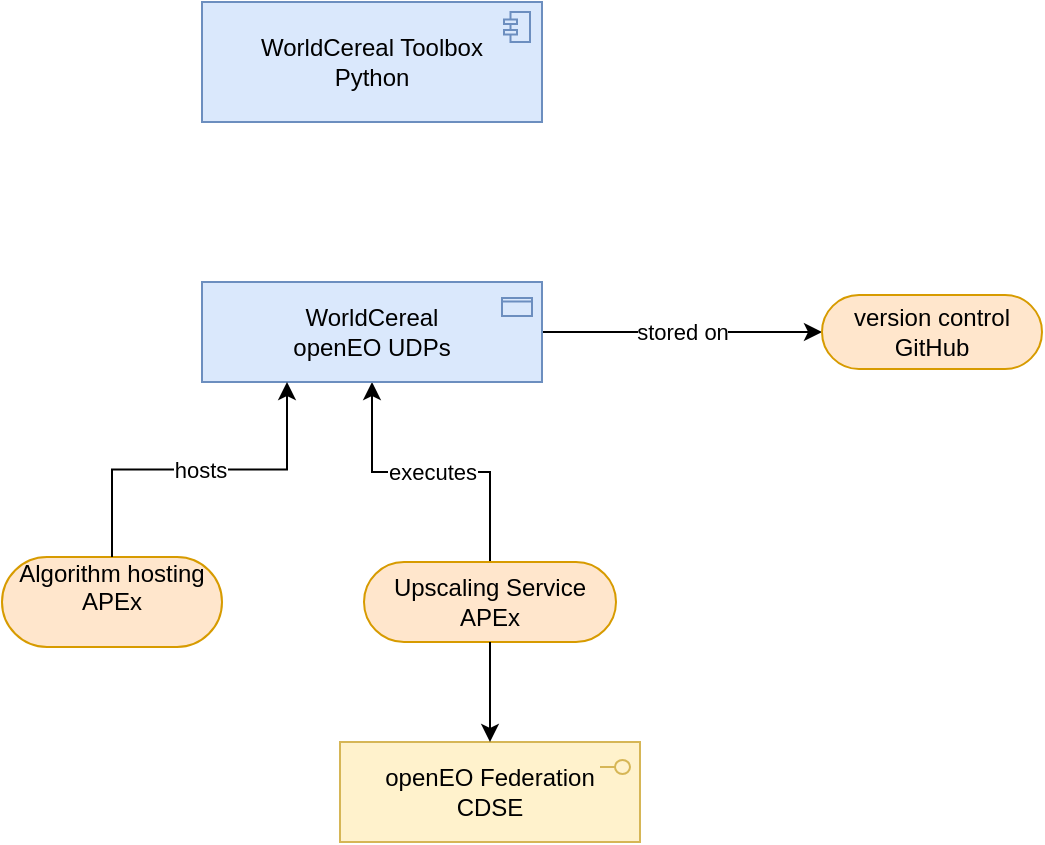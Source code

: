 <mxfile version="24.4.9" type="github">
  <diagram name="Pagina-1" id="FpdOKaVEmGjN1s4YDgUw">
    <mxGraphModel dx="1562" dy="892" grid="1" gridSize="10" guides="1" tooltips="1" connect="1" arrows="1" fold="1" page="1" pageScale="1" pageWidth="827" pageHeight="1169" math="0" shadow="0">
      <root>
        <mxCell id="0" />
        <mxCell id="1" parent="0" />
        <mxCell id="5dg4aIx_LSGrXTPdoegk-9" value="executes" style="edgeStyle=orthogonalEdgeStyle;rounded=0;orthogonalLoop=1;jettySize=auto;html=1;" edge="1" parent="1" source="5dg4aIx_LSGrXTPdoegk-1" target="5dg4aIx_LSGrXTPdoegk-5">
          <mxGeometry relative="1" as="geometry" />
        </mxCell>
        <mxCell id="5dg4aIx_LSGrXTPdoegk-1" value="Upscaling Service&lt;br&gt;APEx" style="html=1;outlineConnect=0;whiteSpace=wrap;fillColor=#ffe6cc;shape=mxgraph.archimate3.service;strokeColor=#d79b00;" vertex="1" parent="1">
          <mxGeometry x="351" y="530" width="126" height="40" as="geometry" />
        </mxCell>
        <mxCell id="5dg4aIx_LSGrXTPdoegk-2" value="openEO Federation&lt;br&gt;CDSE" style="html=1;outlineConnect=0;whiteSpace=wrap;fillColor=#fff2cc;shape=mxgraph.archimate3.application;appType=interface;archiType=square;strokeColor=#d6b656;" vertex="1" parent="1">
          <mxGeometry x="339" y="620" width="150" height="50" as="geometry" />
        </mxCell>
        <mxCell id="5dg4aIx_LSGrXTPdoegk-3" style="edgeStyle=orthogonalEdgeStyle;rounded=0;orthogonalLoop=1;jettySize=auto;html=1;entryX=0.5;entryY=0;entryDx=0;entryDy=0;entryPerimeter=0;" edge="1" parent="1" source="5dg4aIx_LSGrXTPdoegk-1" target="5dg4aIx_LSGrXTPdoegk-2">
          <mxGeometry relative="1" as="geometry" />
        </mxCell>
        <mxCell id="5dg4aIx_LSGrXTPdoegk-4" value="Algorithm hosting&lt;br&gt;APEx&lt;div&gt;&lt;br/&gt;&lt;/div&gt;" style="html=1;outlineConnect=0;whiteSpace=wrap;fillColor=#ffe6cc;shape=mxgraph.archimate3.service;strokeColor=#d79b00;" vertex="1" parent="1">
          <mxGeometry x="170" y="527.5" width="110" height="45" as="geometry" />
        </mxCell>
        <mxCell id="5dg4aIx_LSGrXTPdoegk-8" value="stored on" style="edgeStyle=orthogonalEdgeStyle;rounded=0;orthogonalLoop=1;jettySize=auto;html=1;" edge="1" parent="1" source="5dg4aIx_LSGrXTPdoegk-5" target="5dg4aIx_LSGrXTPdoegk-7">
          <mxGeometry relative="1" as="geometry" />
        </mxCell>
        <mxCell id="5dg4aIx_LSGrXTPdoegk-5" value="WorldCereal&lt;br&gt;openEO UDPs" style="html=1;outlineConnect=0;whiteSpace=wrap;fillColor=#dae8fc;shape=mxgraph.archimate3.application;appType=passive;archiType=square;strokeColor=#6c8ebf;" vertex="1" parent="1">
          <mxGeometry x="270" y="390" width="170" height="50" as="geometry" />
        </mxCell>
        <mxCell id="5dg4aIx_LSGrXTPdoegk-6" value="hosts" style="edgeStyle=orthogonalEdgeStyle;rounded=0;orthogonalLoop=1;jettySize=auto;html=1;entryX=0.25;entryY=1;entryDx=0;entryDy=0;entryPerimeter=0;" edge="1" parent="1" source="5dg4aIx_LSGrXTPdoegk-4" target="5dg4aIx_LSGrXTPdoegk-5">
          <mxGeometry relative="1" as="geometry" />
        </mxCell>
        <mxCell id="5dg4aIx_LSGrXTPdoegk-7" value="version control&lt;br&gt;GitHub" style="html=1;outlineConnect=0;whiteSpace=wrap;fillColor=#ffe6cc;shape=mxgraph.archimate3.service;strokeColor=#d79b00;" vertex="1" parent="1">
          <mxGeometry x="580" y="396.5" width="110" height="37" as="geometry" />
        </mxCell>
        <mxCell id="5dg4aIx_LSGrXTPdoegk-10" value="WorldCereal Toolbox&lt;br&gt;Python" style="html=1;outlineConnect=0;whiteSpace=wrap;fillColor=#dae8fc;shape=mxgraph.archimate3.application;appType=comp;archiType=square;strokeColor=#6c8ebf;" vertex="1" parent="1">
          <mxGeometry x="270" y="250" width="170" height="60" as="geometry" />
        </mxCell>
      </root>
    </mxGraphModel>
  </diagram>
</mxfile>
